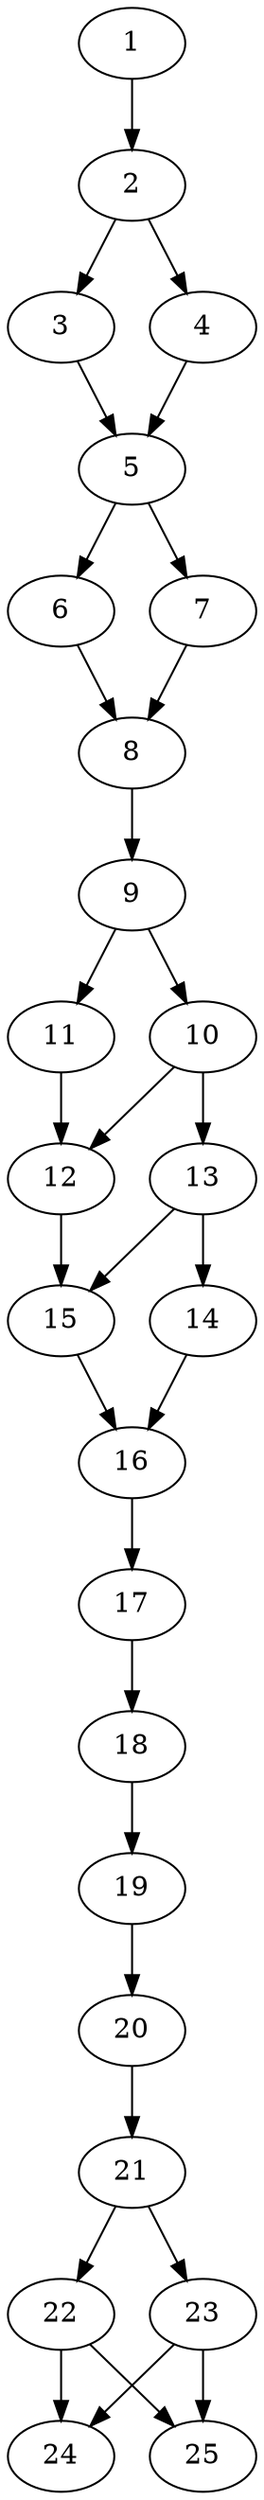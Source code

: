 // DAG automatically generated by daggen at Thu Oct  3 14:00:40 2019
// ./daggen --dot -n 25 --ccr 0.3 --fat 0.3 --regular 0.7 --density 0.7 --mindata 5242880 --maxdata 52428800 
digraph G {
  1 [size="162737493", alpha="0.09", expect_size="48821248"] 
  1 -> 2 [size ="48821248"]
  2 [size="167331840", alpha="0.08", expect_size="50199552"] 
  2 -> 3 [size ="50199552"]
  2 -> 4 [size ="50199552"]
  3 [size="72642560", alpha="0.19", expect_size="21792768"] 
  3 -> 5 [size ="21792768"]
  4 [size="102987093", alpha="0.14", expect_size="30896128"] 
  4 -> 5 [size ="30896128"]
  5 [size="49223680", alpha="0.03", expect_size="14767104"] 
  5 -> 6 [size ="14767104"]
  5 -> 7 [size ="14767104"]
  6 [size="168908800", alpha="0.17", expect_size="50672640"] 
  6 -> 8 [size ="50672640"]
  7 [size="74253653", alpha="0.15", expect_size="22276096"] 
  7 -> 8 [size ="22276096"]
  8 [size="27217920", alpha="0.02", expect_size="8165376"] 
  8 -> 9 [size ="8165376"]
  9 [size="103372800", alpha="0.12", expect_size="31011840"] 
  9 -> 10 [size ="31011840"]
  9 -> 11 [size ="31011840"]
  10 [size="166956373", alpha="0.02", expect_size="50086912"] 
  10 -> 12 [size ="50086912"]
  10 -> 13 [size ="50086912"]
  11 [size="157242027", alpha="0.16", expect_size="47172608"] 
  11 -> 12 [size ="47172608"]
  12 [size="72492373", alpha="0.15", expect_size="21747712"] 
  12 -> 15 [size ="21747712"]
  13 [size="138011307", alpha="0.02", expect_size="41403392"] 
  13 -> 14 [size ="41403392"]
  13 -> 15 [size ="41403392"]
  14 [size="130587307", alpha="0.07", expect_size="39176192"] 
  14 -> 16 [size ="39176192"]
  15 [size="81930240", alpha="0.17", expect_size="24579072"] 
  15 -> 16 [size ="24579072"]
  16 [size="103680000", alpha="0.09", expect_size="31104000"] 
  16 -> 17 [size ="31104000"]
  17 [size="80657067", alpha="0.10", expect_size="24197120"] 
  17 -> 18 [size ="24197120"]
  18 [size="40731307", alpha="0.09", expect_size="12219392"] 
  18 -> 19 [size ="12219392"]
  19 [size="58050560", alpha="0.11", expect_size="17415168"] 
  19 -> 20 [size ="17415168"]
  20 [size="149319680", alpha="0.04", expect_size="44795904"] 
  20 -> 21 [size ="44795904"]
  21 [size="162416640", alpha="0.15", expect_size="48724992"] 
  21 -> 22 [size ="48724992"]
  21 -> 23 [size ="48724992"]
  22 [size="129163947", alpha="0.05", expect_size="38749184"] 
  22 -> 24 [size ="38749184"]
  22 -> 25 [size ="38749184"]
  23 [size="90678613", alpha="0.02", expect_size="27203584"] 
  23 -> 24 [size ="27203584"]
  23 -> 25 [size ="27203584"]
  24 [size="110059520", alpha="0.10", expect_size="33017856"] 
  25 [size="163764907", alpha="0.02", expect_size="49129472"] 
}
